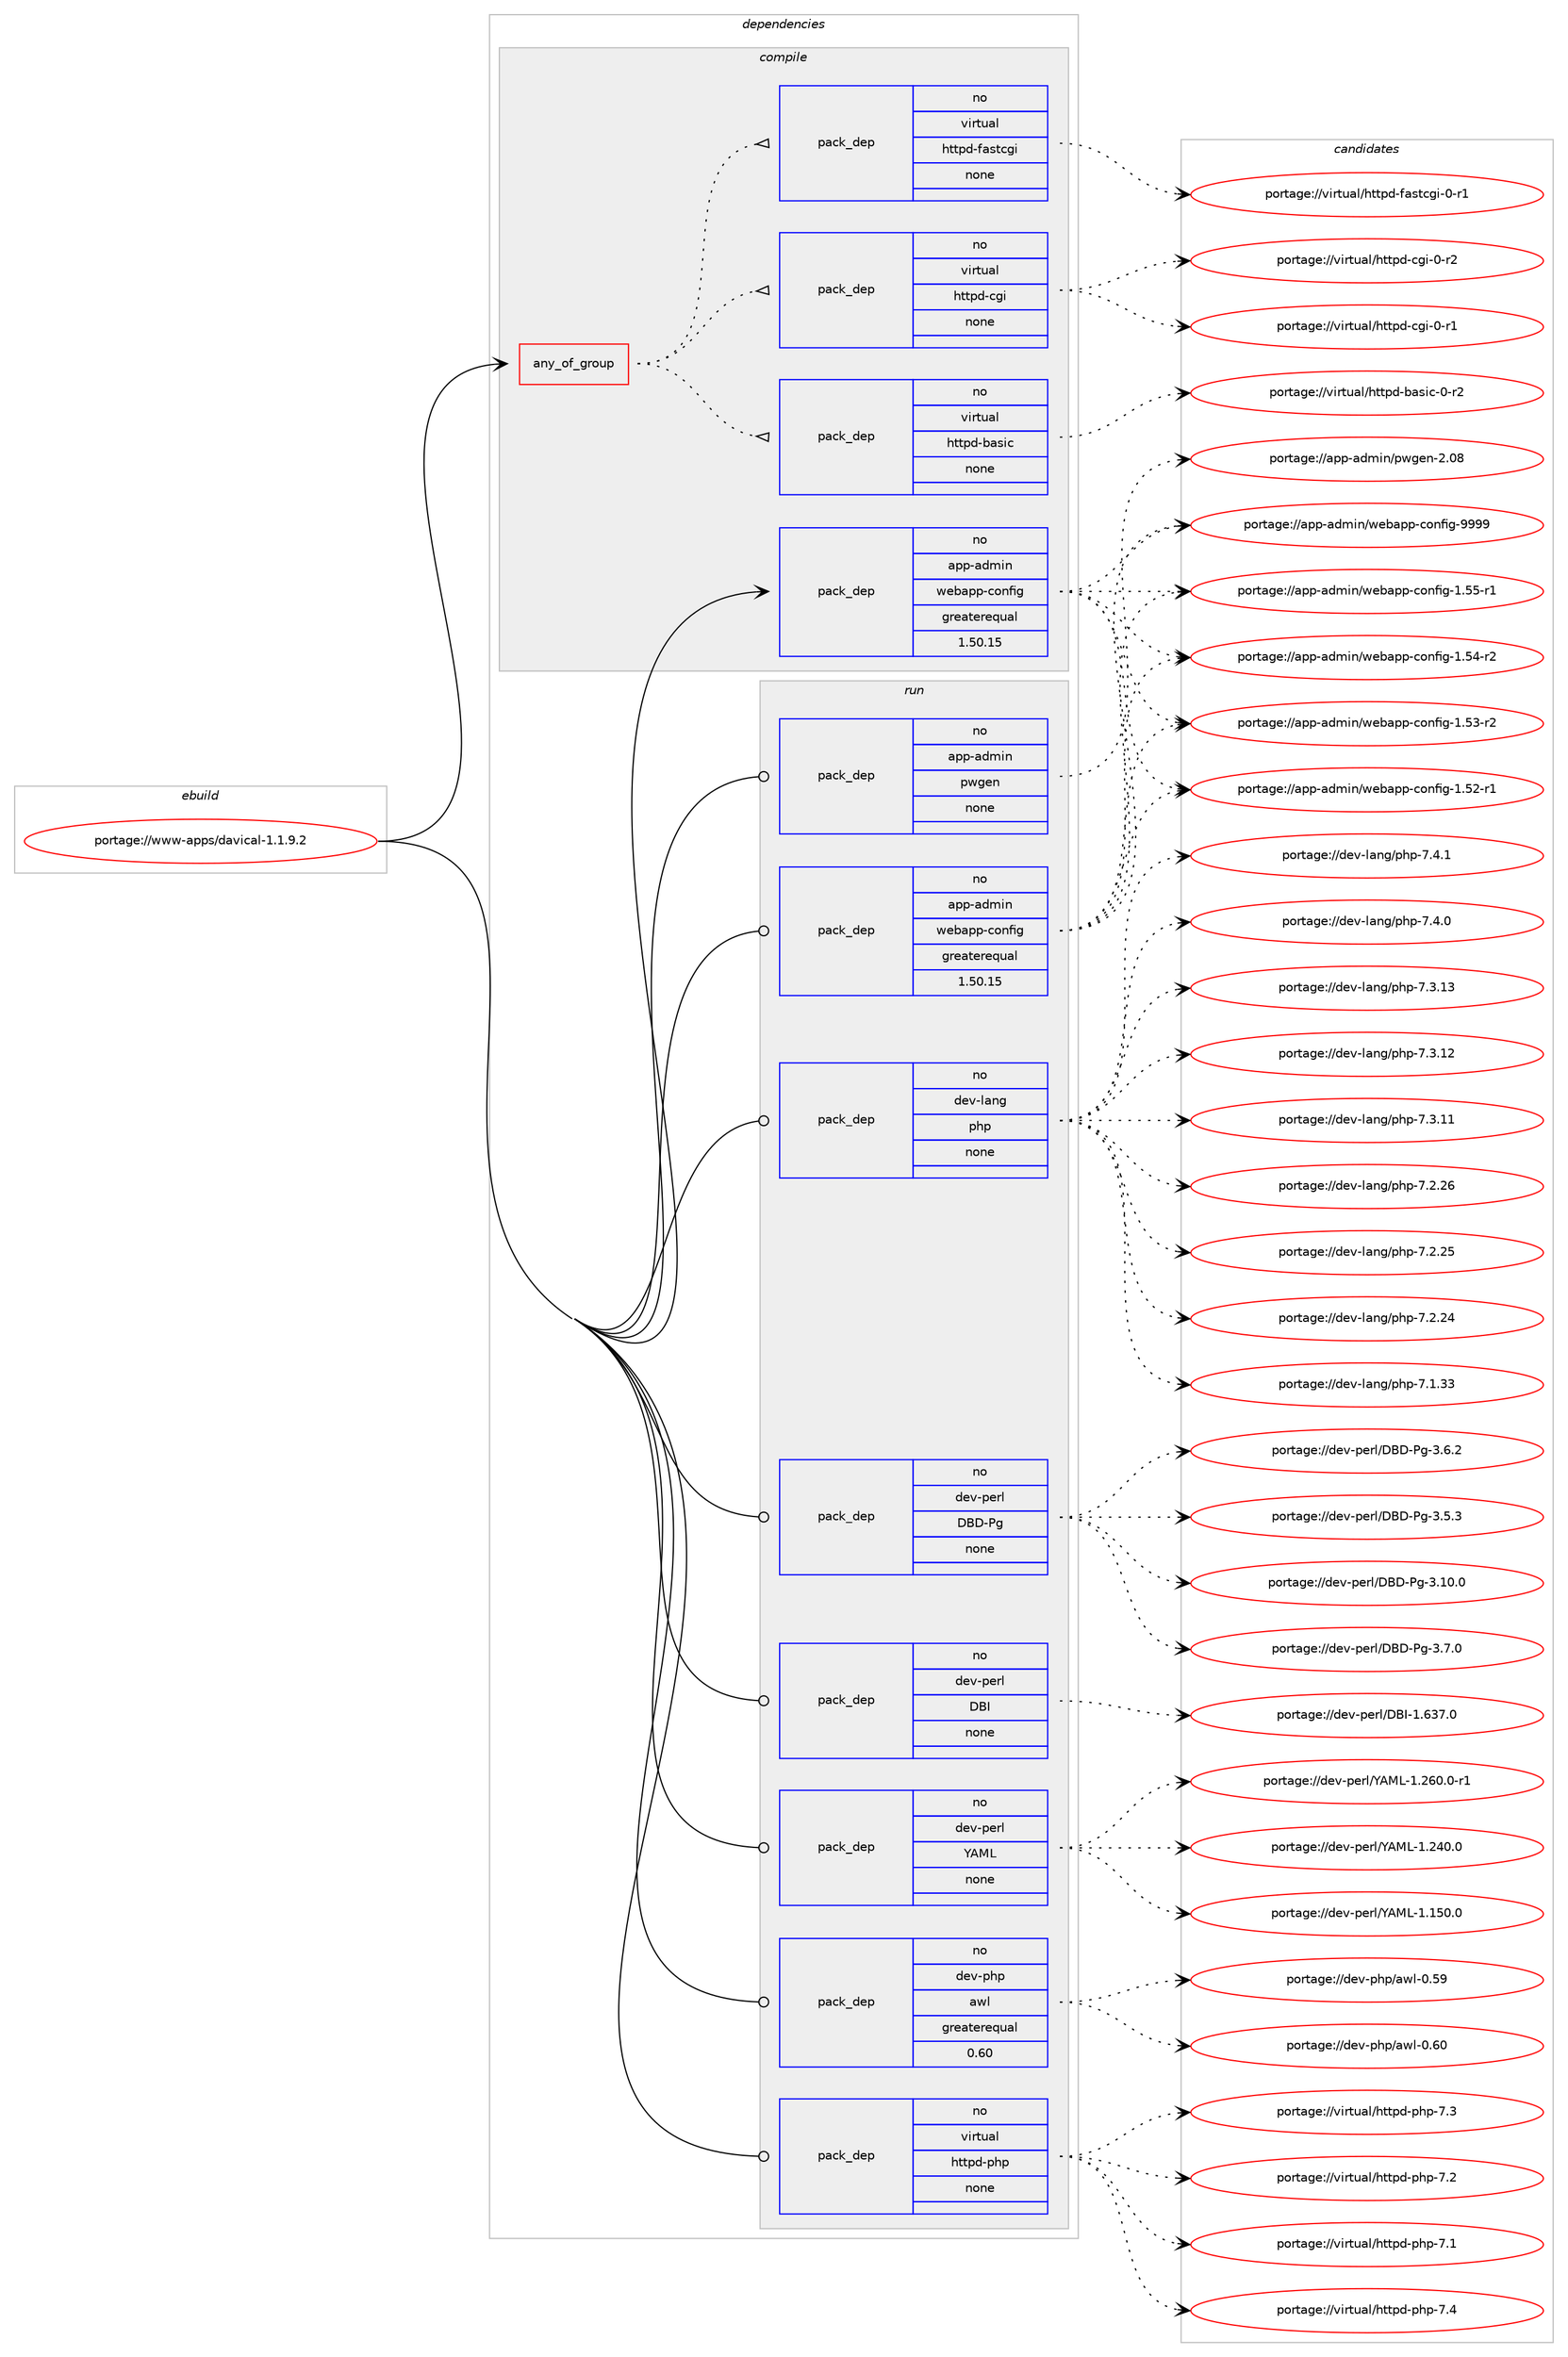 digraph prolog {

# *************
# Graph options
# *************

newrank=true;
concentrate=true;
compound=true;
graph [rankdir=LR,fontname=Helvetica,fontsize=10,ranksep=1.5];#, ranksep=2.5, nodesep=0.2];
edge  [arrowhead=vee];
node  [fontname=Helvetica,fontsize=10];

# **********
# The ebuild
# **********

subgraph cluster_leftcol {
color=gray;
rank=same;
label=<<i>ebuild</i>>;
id [label="portage://www-apps/davical-1.1.9.2", color=red, width=4, href="../www-apps/davical-1.1.9.2.svg"];
}

# ****************
# The dependencies
# ****************

subgraph cluster_midcol {
color=gray;
label=<<i>dependencies</i>>;
subgraph cluster_compile {
fillcolor="#eeeeee";
style=filled;
label=<<i>compile</i>>;
subgraph any639 {
dependency37023 [label=<<TABLE BORDER="0" CELLBORDER="1" CELLSPACING="0" CELLPADDING="4"><TR><TD CELLPADDING="10">any_of_group</TD></TR></TABLE>>, shape=none, color=red];subgraph pack29691 {
dependency37024 [label=<<TABLE BORDER="0" CELLBORDER="1" CELLSPACING="0" CELLPADDING="4" WIDTH="220"><TR><TD ROWSPAN="6" CELLPADDING="30">pack_dep</TD></TR><TR><TD WIDTH="110">no</TD></TR><TR><TD>virtual</TD></TR><TR><TD>httpd-basic</TD></TR><TR><TD>none</TD></TR><TR><TD></TD></TR></TABLE>>, shape=none, color=blue];
}
dependency37023:e -> dependency37024:w [weight=20,style="dotted",arrowhead="oinv"];
subgraph pack29692 {
dependency37025 [label=<<TABLE BORDER="0" CELLBORDER="1" CELLSPACING="0" CELLPADDING="4" WIDTH="220"><TR><TD ROWSPAN="6" CELLPADDING="30">pack_dep</TD></TR><TR><TD WIDTH="110">no</TD></TR><TR><TD>virtual</TD></TR><TR><TD>httpd-cgi</TD></TR><TR><TD>none</TD></TR><TR><TD></TD></TR></TABLE>>, shape=none, color=blue];
}
dependency37023:e -> dependency37025:w [weight=20,style="dotted",arrowhead="oinv"];
subgraph pack29693 {
dependency37026 [label=<<TABLE BORDER="0" CELLBORDER="1" CELLSPACING="0" CELLPADDING="4" WIDTH="220"><TR><TD ROWSPAN="6" CELLPADDING="30">pack_dep</TD></TR><TR><TD WIDTH="110">no</TD></TR><TR><TD>virtual</TD></TR><TR><TD>httpd-fastcgi</TD></TR><TR><TD>none</TD></TR><TR><TD></TD></TR></TABLE>>, shape=none, color=blue];
}
dependency37023:e -> dependency37026:w [weight=20,style="dotted",arrowhead="oinv"];
}
id:e -> dependency37023:w [weight=20,style="solid",arrowhead="vee"];
subgraph pack29694 {
dependency37027 [label=<<TABLE BORDER="0" CELLBORDER="1" CELLSPACING="0" CELLPADDING="4" WIDTH="220"><TR><TD ROWSPAN="6" CELLPADDING="30">pack_dep</TD></TR><TR><TD WIDTH="110">no</TD></TR><TR><TD>app-admin</TD></TR><TR><TD>webapp-config</TD></TR><TR><TD>greaterequal</TD></TR><TR><TD>1.50.15</TD></TR></TABLE>>, shape=none, color=blue];
}
id:e -> dependency37027:w [weight=20,style="solid",arrowhead="vee"];
}
subgraph cluster_compileandrun {
fillcolor="#eeeeee";
style=filled;
label=<<i>compile and run</i>>;
}
subgraph cluster_run {
fillcolor="#eeeeee";
style=filled;
label=<<i>run</i>>;
subgraph pack29695 {
dependency37028 [label=<<TABLE BORDER="0" CELLBORDER="1" CELLSPACING="0" CELLPADDING="4" WIDTH="220"><TR><TD ROWSPAN="6" CELLPADDING="30">pack_dep</TD></TR><TR><TD WIDTH="110">no</TD></TR><TR><TD>app-admin</TD></TR><TR><TD>pwgen</TD></TR><TR><TD>none</TD></TR><TR><TD></TD></TR></TABLE>>, shape=none, color=blue];
}
id:e -> dependency37028:w [weight=20,style="solid",arrowhead="odot"];
subgraph pack29696 {
dependency37029 [label=<<TABLE BORDER="0" CELLBORDER="1" CELLSPACING="0" CELLPADDING="4" WIDTH="220"><TR><TD ROWSPAN="6" CELLPADDING="30">pack_dep</TD></TR><TR><TD WIDTH="110">no</TD></TR><TR><TD>app-admin</TD></TR><TR><TD>webapp-config</TD></TR><TR><TD>greaterequal</TD></TR><TR><TD>1.50.15</TD></TR></TABLE>>, shape=none, color=blue];
}
id:e -> dependency37029:w [weight=20,style="solid",arrowhead="odot"];
subgraph pack29697 {
dependency37030 [label=<<TABLE BORDER="0" CELLBORDER="1" CELLSPACING="0" CELLPADDING="4" WIDTH="220"><TR><TD ROWSPAN="6" CELLPADDING="30">pack_dep</TD></TR><TR><TD WIDTH="110">no</TD></TR><TR><TD>dev-lang</TD></TR><TR><TD>php</TD></TR><TR><TD>none</TD></TR><TR><TD></TD></TR></TABLE>>, shape=none, color=blue];
}
id:e -> dependency37030:w [weight=20,style="solid",arrowhead="odot"];
subgraph pack29698 {
dependency37031 [label=<<TABLE BORDER="0" CELLBORDER="1" CELLSPACING="0" CELLPADDING="4" WIDTH="220"><TR><TD ROWSPAN="6" CELLPADDING="30">pack_dep</TD></TR><TR><TD WIDTH="110">no</TD></TR><TR><TD>dev-perl</TD></TR><TR><TD>DBD-Pg</TD></TR><TR><TD>none</TD></TR><TR><TD></TD></TR></TABLE>>, shape=none, color=blue];
}
id:e -> dependency37031:w [weight=20,style="solid",arrowhead="odot"];
subgraph pack29699 {
dependency37032 [label=<<TABLE BORDER="0" CELLBORDER="1" CELLSPACING="0" CELLPADDING="4" WIDTH="220"><TR><TD ROWSPAN="6" CELLPADDING="30">pack_dep</TD></TR><TR><TD WIDTH="110">no</TD></TR><TR><TD>dev-perl</TD></TR><TR><TD>DBI</TD></TR><TR><TD>none</TD></TR><TR><TD></TD></TR></TABLE>>, shape=none, color=blue];
}
id:e -> dependency37032:w [weight=20,style="solid",arrowhead="odot"];
subgraph pack29700 {
dependency37033 [label=<<TABLE BORDER="0" CELLBORDER="1" CELLSPACING="0" CELLPADDING="4" WIDTH="220"><TR><TD ROWSPAN="6" CELLPADDING="30">pack_dep</TD></TR><TR><TD WIDTH="110">no</TD></TR><TR><TD>dev-perl</TD></TR><TR><TD>YAML</TD></TR><TR><TD>none</TD></TR><TR><TD></TD></TR></TABLE>>, shape=none, color=blue];
}
id:e -> dependency37033:w [weight=20,style="solid",arrowhead="odot"];
subgraph pack29701 {
dependency37034 [label=<<TABLE BORDER="0" CELLBORDER="1" CELLSPACING="0" CELLPADDING="4" WIDTH="220"><TR><TD ROWSPAN="6" CELLPADDING="30">pack_dep</TD></TR><TR><TD WIDTH="110">no</TD></TR><TR><TD>dev-php</TD></TR><TR><TD>awl</TD></TR><TR><TD>greaterequal</TD></TR><TR><TD>0.60</TD></TR></TABLE>>, shape=none, color=blue];
}
id:e -> dependency37034:w [weight=20,style="solid",arrowhead="odot"];
subgraph pack29702 {
dependency37035 [label=<<TABLE BORDER="0" CELLBORDER="1" CELLSPACING="0" CELLPADDING="4" WIDTH="220"><TR><TD ROWSPAN="6" CELLPADDING="30">pack_dep</TD></TR><TR><TD WIDTH="110">no</TD></TR><TR><TD>virtual</TD></TR><TR><TD>httpd-php</TD></TR><TR><TD>none</TD></TR><TR><TD></TD></TR></TABLE>>, shape=none, color=blue];
}
id:e -> dependency37035:w [weight=20,style="solid",arrowhead="odot"];
}
}

# **************
# The candidates
# **************

subgraph cluster_choices {
rank=same;
color=gray;
label=<<i>candidates</i>>;

subgraph choice29691 {
color=black;
nodesep=1;
choice11810511411611797108471041161161121004598971151059945484511450 [label="portage://virtual/httpd-basic-0-r2", color=red, width=4,href="../virtual/httpd-basic-0-r2.svg"];
dependency37024:e -> choice11810511411611797108471041161161121004598971151059945484511450:w [style=dotted,weight="100"];
}
subgraph choice29692 {
color=black;
nodesep=1;
choice1181051141161179710847104116116112100459910310545484511450 [label="portage://virtual/httpd-cgi-0-r2", color=red, width=4,href="../virtual/httpd-cgi-0-r2.svg"];
choice1181051141161179710847104116116112100459910310545484511449 [label="portage://virtual/httpd-cgi-0-r1", color=red, width=4,href="../virtual/httpd-cgi-0-r1.svg"];
dependency37025:e -> choice1181051141161179710847104116116112100459910310545484511450:w [style=dotted,weight="100"];
dependency37025:e -> choice1181051141161179710847104116116112100459910310545484511449:w [style=dotted,weight="100"];
}
subgraph choice29693 {
color=black;
nodesep=1;
choice118105114116117971084710411611611210045102971151169910310545484511449 [label="portage://virtual/httpd-fastcgi-0-r1", color=red, width=4,href="../virtual/httpd-fastcgi-0-r1.svg"];
dependency37026:e -> choice118105114116117971084710411611611210045102971151169910310545484511449:w [style=dotted,weight="100"];
}
subgraph choice29694 {
color=black;
nodesep=1;
choice97112112459710010910511047119101989711211245991111101021051034557575757 [label="portage://app-admin/webapp-config-9999", color=red, width=4,href="../app-admin/webapp-config-9999.svg"];
choice971121124597100109105110471191019897112112459911111010210510345494653534511449 [label="portage://app-admin/webapp-config-1.55-r1", color=red, width=4,href="../app-admin/webapp-config-1.55-r1.svg"];
choice971121124597100109105110471191019897112112459911111010210510345494653524511450 [label="portage://app-admin/webapp-config-1.54-r2", color=red, width=4,href="../app-admin/webapp-config-1.54-r2.svg"];
choice971121124597100109105110471191019897112112459911111010210510345494653514511450 [label="portage://app-admin/webapp-config-1.53-r2", color=red, width=4,href="../app-admin/webapp-config-1.53-r2.svg"];
choice971121124597100109105110471191019897112112459911111010210510345494653504511449 [label="portage://app-admin/webapp-config-1.52-r1", color=red, width=4,href="../app-admin/webapp-config-1.52-r1.svg"];
dependency37027:e -> choice97112112459710010910511047119101989711211245991111101021051034557575757:w [style=dotted,weight="100"];
dependency37027:e -> choice971121124597100109105110471191019897112112459911111010210510345494653534511449:w [style=dotted,weight="100"];
dependency37027:e -> choice971121124597100109105110471191019897112112459911111010210510345494653524511450:w [style=dotted,weight="100"];
dependency37027:e -> choice971121124597100109105110471191019897112112459911111010210510345494653514511450:w [style=dotted,weight="100"];
dependency37027:e -> choice971121124597100109105110471191019897112112459911111010210510345494653504511449:w [style=dotted,weight="100"];
}
subgraph choice29695 {
color=black;
nodesep=1;
choice971121124597100109105110471121191031011104550464856 [label="portage://app-admin/pwgen-2.08", color=red, width=4,href="../app-admin/pwgen-2.08.svg"];
dependency37028:e -> choice971121124597100109105110471121191031011104550464856:w [style=dotted,weight="100"];
}
subgraph choice29696 {
color=black;
nodesep=1;
choice97112112459710010910511047119101989711211245991111101021051034557575757 [label="portage://app-admin/webapp-config-9999", color=red, width=4,href="../app-admin/webapp-config-9999.svg"];
choice971121124597100109105110471191019897112112459911111010210510345494653534511449 [label="portage://app-admin/webapp-config-1.55-r1", color=red, width=4,href="../app-admin/webapp-config-1.55-r1.svg"];
choice971121124597100109105110471191019897112112459911111010210510345494653524511450 [label="portage://app-admin/webapp-config-1.54-r2", color=red, width=4,href="../app-admin/webapp-config-1.54-r2.svg"];
choice971121124597100109105110471191019897112112459911111010210510345494653514511450 [label="portage://app-admin/webapp-config-1.53-r2", color=red, width=4,href="../app-admin/webapp-config-1.53-r2.svg"];
choice971121124597100109105110471191019897112112459911111010210510345494653504511449 [label="portage://app-admin/webapp-config-1.52-r1", color=red, width=4,href="../app-admin/webapp-config-1.52-r1.svg"];
dependency37029:e -> choice97112112459710010910511047119101989711211245991111101021051034557575757:w [style=dotted,weight="100"];
dependency37029:e -> choice971121124597100109105110471191019897112112459911111010210510345494653534511449:w [style=dotted,weight="100"];
dependency37029:e -> choice971121124597100109105110471191019897112112459911111010210510345494653524511450:w [style=dotted,weight="100"];
dependency37029:e -> choice971121124597100109105110471191019897112112459911111010210510345494653514511450:w [style=dotted,weight="100"];
dependency37029:e -> choice971121124597100109105110471191019897112112459911111010210510345494653504511449:w [style=dotted,weight="100"];
}
subgraph choice29697 {
color=black;
nodesep=1;
choice100101118451089711010347112104112455546524649 [label="portage://dev-lang/php-7.4.1", color=red, width=4,href="../dev-lang/php-7.4.1.svg"];
choice100101118451089711010347112104112455546524648 [label="portage://dev-lang/php-7.4.0", color=red, width=4,href="../dev-lang/php-7.4.0.svg"];
choice10010111845108971101034711210411245554651464951 [label="portage://dev-lang/php-7.3.13", color=red, width=4,href="../dev-lang/php-7.3.13.svg"];
choice10010111845108971101034711210411245554651464950 [label="portage://dev-lang/php-7.3.12", color=red, width=4,href="../dev-lang/php-7.3.12.svg"];
choice10010111845108971101034711210411245554651464949 [label="portage://dev-lang/php-7.3.11", color=red, width=4,href="../dev-lang/php-7.3.11.svg"];
choice10010111845108971101034711210411245554650465054 [label="portage://dev-lang/php-7.2.26", color=red, width=4,href="../dev-lang/php-7.2.26.svg"];
choice10010111845108971101034711210411245554650465053 [label="portage://dev-lang/php-7.2.25", color=red, width=4,href="../dev-lang/php-7.2.25.svg"];
choice10010111845108971101034711210411245554650465052 [label="portage://dev-lang/php-7.2.24", color=red, width=4,href="../dev-lang/php-7.2.24.svg"];
choice10010111845108971101034711210411245554649465151 [label="portage://dev-lang/php-7.1.33", color=red, width=4,href="../dev-lang/php-7.1.33.svg"];
dependency37030:e -> choice100101118451089711010347112104112455546524649:w [style=dotted,weight="100"];
dependency37030:e -> choice100101118451089711010347112104112455546524648:w [style=dotted,weight="100"];
dependency37030:e -> choice10010111845108971101034711210411245554651464951:w [style=dotted,weight="100"];
dependency37030:e -> choice10010111845108971101034711210411245554651464950:w [style=dotted,weight="100"];
dependency37030:e -> choice10010111845108971101034711210411245554651464949:w [style=dotted,weight="100"];
dependency37030:e -> choice10010111845108971101034711210411245554650465054:w [style=dotted,weight="100"];
dependency37030:e -> choice10010111845108971101034711210411245554650465053:w [style=dotted,weight="100"];
dependency37030:e -> choice10010111845108971101034711210411245554650465052:w [style=dotted,weight="100"];
dependency37030:e -> choice10010111845108971101034711210411245554649465151:w [style=dotted,weight="100"];
}
subgraph choice29698 {
color=black;
nodesep=1;
choice10010111845112101114108476866684580103455146554648 [label="portage://dev-perl/DBD-Pg-3.7.0", color=red, width=4,href="../dev-perl/DBD-Pg-3.7.0.svg"];
choice10010111845112101114108476866684580103455146544650 [label="portage://dev-perl/DBD-Pg-3.6.2", color=red, width=4,href="../dev-perl/DBD-Pg-3.6.2.svg"];
choice10010111845112101114108476866684580103455146534651 [label="portage://dev-perl/DBD-Pg-3.5.3", color=red, width=4,href="../dev-perl/DBD-Pg-3.5.3.svg"];
choice1001011184511210111410847686668458010345514649484648 [label="portage://dev-perl/DBD-Pg-3.10.0", color=red, width=4,href="../dev-perl/DBD-Pg-3.10.0.svg"];
dependency37031:e -> choice10010111845112101114108476866684580103455146554648:w [style=dotted,weight="100"];
dependency37031:e -> choice10010111845112101114108476866684580103455146544650:w [style=dotted,weight="100"];
dependency37031:e -> choice10010111845112101114108476866684580103455146534651:w [style=dotted,weight="100"];
dependency37031:e -> choice1001011184511210111410847686668458010345514649484648:w [style=dotted,weight="100"];
}
subgraph choice29699 {
color=black;
nodesep=1;
choice10010111845112101114108476866734549465451554648 [label="portage://dev-perl/DBI-1.637.0", color=red, width=4,href="../dev-perl/DBI-1.637.0.svg"];
dependency37032:e -> choice10010111845112101114108476866734549465451554648:w [style=dotted,weight="100"];
}
subgraph choice29700 {
color=black;
nodesep=1;
choice10010111845112101114108478965777645494650544846484511449 [label="portage://dev-perl/YAML-1.260.0-r1", color=red, width=4,href="../dev-perl/YAML-1.260.0-r1.svg"];
choice1001011184511210111410847896577764549465052484648 [label="portage://dev-perl/YAML-1.240.0", color=red, width=4,href="../dev-perl/YAML-1.240.0.svg"];
choice1001011184511210111410847896577764549464953484648 [label="portage://dev-perl/YAML-1.150.0", color=red, width=4,href="../dev-perl/YAML-1.150.0.svg"];
dependency37033:e -> choice10010111845112101114108478965777645494650544846484511449:w [style=dotted,weight="100"];
dependency37033:e -> choice1001011184511210111410847896577764549465052484648:w [style=dotted,weight="100"];
dependency37033:e -> choice1001011184511210111410847896577764549464953484648:w [style=dotted,weight="100"];
}
subgraph choice29701 {
color=black;
nodesep=1;
choice1001011184511210411247971191084548465448 [label="portage://dev-php/awl-0.60", color=red, width=4,href="../dev-php/awl-0.60.svg"];
choice1001011184511210411247971191084548465357 [label="portage://dev-php/awl-0.59", color=red, width=4,href="../dev-php/awl-0.59.svg"];
dependency37034:e -> choice1001011184511210411247971191084548465448:w [style=dotted,weight="100"];
dependency37034:e -> choice1001011184511210411247971191084548465357:w [style=dotted,weight="100"];
}
subgraph choice29702 {
color=black;
nodesep=1;
choice11810511411611797108471041161161121004511210411245554652 [label="portage://virtual/httpd-php-7.4", color=red, width=4,href="../virtual/httpd-php-7.4.svg"];
choice11810511411611797108471041161161121004511210411245554651 [label="portage://virtual/httpd-php-7.3", color=red, width=4,href="../virtual/httpd-php-7.3.svg"];
choice11810511411611797108471041161161121004511210411245554650 [label="portage://virtual/httpd-php-7.2", color=red, width=4,href="../virtual/httpd-php-7.2.svg"];
choice11810511411611797108471041161161121004511210411245554649 [label="portage://virtual/httpd-php-7.1", color=red, width=4,href="../virtual/httpd-php-7.1.svg"];
dependency37035:e -> choice11810511411611797108471041161161121004511210411245554652:w [style=dotted,weight="100"];
dependency37035:e -> choice11810511411611797108471041161161121004511210411245554651:w [style=dotted,weight="100"];
dependency37035:e -> choice11810511411611797108471041161161121004511210411245554650:w [style=dotted,weight="100"];
dependency37035:e -> choice11810511411611797108471041161161121004511210411245554649:w [style=dotted,weight="100"];
}
}

}
